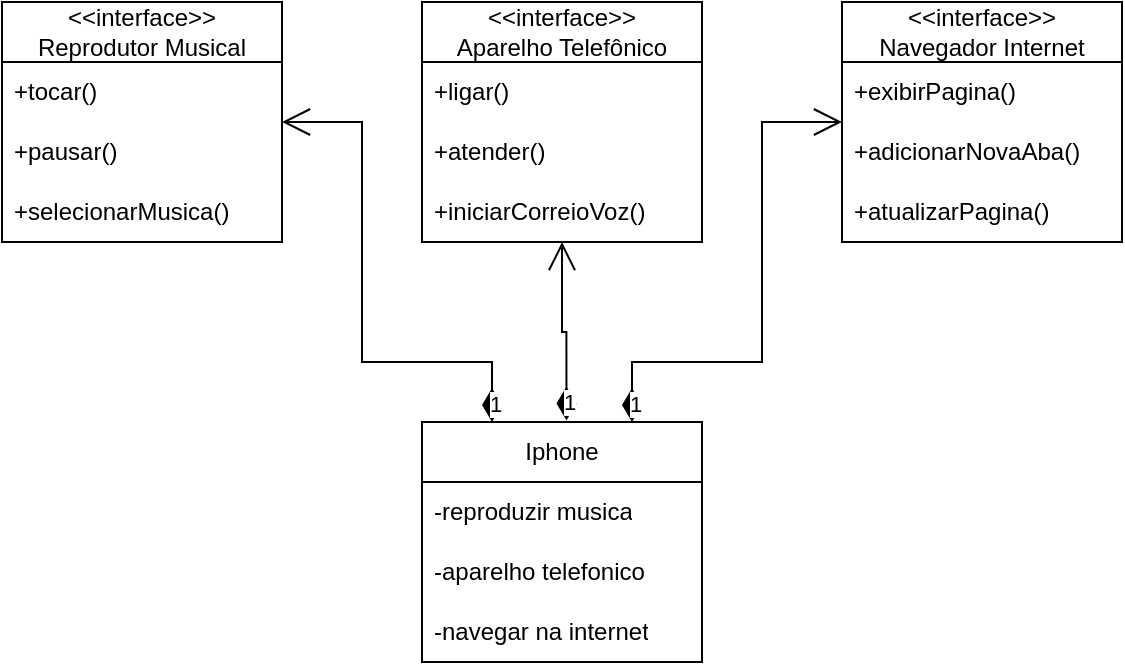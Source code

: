 <mxfile version="21.6.9" type="github">
  <diagram name="Página-1" id="Pz0PYlMPODeTZLWNj3xW">
    <mxGraphModel dx="961" dy="639" grid="1" gridSize="10" guides="1" tooltips="1" connect="1" arrows="1" fold="1" page="1" pageScale="1" pageWidth="827" pageHeight="1169" math="0" shadow="0">
      <root>
        <mxCell id="0" />
        <mxCell id="1" parent="0" />
        <mxCell id="9VrkHrukIKkWximv_kcS-3" value="Iphone" style="swimlane;fontStyle=0;childLayout=stackLayout;horizontal=1;startSize=30;horizontalStack=0;resizeParent=1;resizeParentMax=0;resizeLast=0;collapsible=1;marginBottom=0;whiteSpace=wrap;html=1;" vertex="1" parent="1">
          <mxGeometry x="360" y="390" width="140" height="120" as="geometry" />
        </mxCell>
        <mxCell id="9VrkHrukIKkWximv_kcS-4" value="-reproduzir musica" style="text;strokeColor=none;fillColor=none;align=left;verticalAlign=middle;spacingLeft=4;spacingRight=4;overflow=hidden;points=[[0,0.5],[1,0.5]];portConstraint=eastwest;rotatable=0;whiteSpace=wrap;html=1;" vertex="1" parent="9VrkHrukIKkWximv_kcS-3">
          <mxGeometry y="30" width="140" height="30" as="geometry" />
        </mxCell>
        <mxCell id="9VrkHrukIKkWximv_kcS-5" value="-aparelho telefonico" style="text;strokeColor=none;fillColor=none;align=left;verticalAlign=middle;spacingLeft=4;spacingRight=4;overflow=hidden;points=[[0,0.5],[1,0.5]];portConstraint=eastwest;rotatable=0;whiteSpace=wrap;html=1;" vertex="1" parent="9VrkHrukIKkWximv_kcS-3">
          <mxGeometry y="60" width="140" height="30" as="geometry" />
        </mxCell>
        <mxCell id="9VrkHrukIKkWximv_kcS-6" value="-navegar na internet" style="text;strokeColor=none;fillColor=none;align=left;verticalAlign=middle;spacingLeft=4;spacingRight=4;overflow=hidden;points=[[0,0.5],[1,0.5]];portConstraint=eastwest;rotatable=0;whiteSpace=wrap;html=1;" vertex="1" parent="9VrkHrukIKkWximv_kcS-3">
          <mxGeometry y="90" width="140" height="30" as="geometry" />
        </mxCell>
        <mxCell id="9VrkHrukIKkWximv_kcS-7" value="&amp;lt;&amp;lt;interface&amp;gt;&amp;gt;&lt;br&gt;Reprodutor Musical" style="swimlane;fontStyle=0;childLayout=stackLayout;horizontal=1;startSize=30;horizontalStack=0;resizeParent=1;resizeParentMax=0;resizeLast=0;collapsible=1;marginBottom=0;whiteSpace=wrap;html=1;" vertex="1" parent="1">
          <mxGeometry x="150" y="180" width="140" height="120" as="geometry" />
        </mxCell>
        <mxCell id="9VrkHrukIKkWximv_kcS-8" value="+tocar()" style="text;strokeColor=none;fillColor=none;align=left;verticalAlign=middle;spacingLeft=4;spacingRight=4;overflow=hidden;points=[[0,0.5],[1,0.5]];portConstraint=eastwest;rotatable=0;whiteSpace=wrap;html=1;" vertex="1" parent="9VrkHrukIKkWximv_kcS-7">
          <mxGeometry y="30" width="140" height="30" as="geometry" />
        </mxCell>
        <mxCell id="9VrkHrukIKkWximv_kcS-9" value="+pausar()" style="text;strokeColor=none;fillColor=none;align=left;verticalAlign=middle;spacingLeft=4;spacingRight=4;overflow=hidden;points=[[0,0.5],[1,0.5]];portConstraint=eastwest;rotatable=0;whiteSpace=wrap;html=1;" vertex="1" parent="9VrkHrukIKkWximv_kcS-7">
          <mxGeometry y="60" width="140" height="30" as="geometry" />
        </mxCell>
        <mxCell id="9VrkHrukIKkWximv_kcS-10" value="+selecionarMusica()" style="text;strokeColor=none;fillColor=none;align=left;verticalAlign=middle;spacingLeft=4;spacingRight=4;overflow=hidden;points=[[0,0.5],[1,0.5]];portConstraint=eastwest;rotatable=0;whiteSpace=wrap;html=1;" vertex="1" parent="9VrkHrukIKkWximv_kcS-7">
          <mxGeometry y="90" width="140" height="30" as="geometry" />
        </mxCell>
        <mxCell id="9VrkHrukIKkWximv_kcS-11" value="&amp;lt;&amp;lt;interface&amp;gt;&amp;gt;&lt;br&gt;Aparelho Telefônico" style="swimlane;fontStyle=0;childLayout=stackLayout;horizontal=1;startSize=30;horizontalStack=0;resizeParent=1;resizeParentMax=0;resizeLast=0;collapsible=1;marginBottom=0;whiteSpace=wrap;html=1;" vertex="1" parent="1">
          <mxGeometry x="360" y="180" width="140" height="120" as="geometry" />
        </mxCell>
        <mxCell id="9VrkHrukIKkWximv_kcS-12" value="+ligar()" style="text;strokeColor=none;fillColor=none;align=left;verticalAlign=middle;spacingLeft=4;spacingRight=4;overflow=hidden;points=[[0,0.5],[1,0.5]];portConstraint=eastwest;rotatable=0;whiteSpace=wrap;html=1;" vertex="1" parent="9VrkHrukIKkWximv_kcS-11">
          <mxGeometry y="30" width="140" height="30" as="geometry" />
        </mxCell>
        <mxCell id="9VrkHrukIKkWximv_kcS-13" value="+atender()" style="text;strokeColor=none;fillColor=none;align=left;verticalAlign=middle;spacingLeft=4;spacingRight=4;overflow=hidden;points=[[0,0.5],[1,0.5]];portConstraint=eastwest;rotatable=0;whiteSpace=wrap;html=1;" vertex="1" parent="9VrkHrukIKkWximv_kcS-11">
          <mxGeometry y="60" width="140" height="30" as="geometry" />
        </mxCell>
        <mxCell id="9VrkHrukIKkWximv_kcS-14" value="+iniciarCorreioVoz()" style="text;strokeColor=none;fillColor=none;align=left;verticalAlign=middle;spacingLeft=4;spacingRight=4;overflow=hidden;points=[[0,0.5],[1,0.5]];portConstraint=eastwest;rotatable=0;whiteSpace=wrap;html=1;" vertex="1" parent="9VrkHrukIKkWximv_kcS-11">
          <mxGeometry y="90" width="140" height="30" as="geometry" />
        </mxCell>
        <mxCell id="9VrkHrukIKkWximv_kcS-15" value="&amp;lt;&amp;lt;interface&amp;gt;&amp;gt;&lt;br&gt;Navegador&amp;nbsp;Internet" style="swimlane;fontStyle=0;childLayout=stackLayout;horizontal=1;startSize=30;horizontalStack=0;resizeParent=1;resizeParentMax=0;resizeLast=0;collapsible=1;marginBottom=0;whiteSpace=wrap;html=1;" vertex="1" parent="1">
          <mxGeometry x="570" y="180" width="140" height="120" as="geometry" />
        </mxCell>
        <mxCell id="9VrkHrukIKkWximv_kcS-16" value="+exibirPagina()" style="text;strokeColor=none;fillColor=none;align=left;verticalAlign=middle;spacingLeft=4;spacingRight=4;overflow=hidden;points=[[0,0.5],[1,0.5]];portConstraint=eastwest;rotatable=0;whiteSpace=wrap;html=1;" vertex="1" parent="9VrkHrukIKkWximv_kcS-15">
          <mxGeometry y="30" width="140" height="30" as="geometry" />
        </mxCell>
        <mxCell id="9VrkHrukIKkWximv_kcS-17" value="+adicionarNovaAba()" style="text;strokeColor=none;fillColor=none;align=left;verticalAlign=middle;spacingLeft=4;spacingRight=4;overflow=hidden;points=[[0,0.5],[1,0.5]];portConstraint=eastwest;rotatable=0;whiteSpace=wrap;html=1;" vertex="1" parent="9VrkHrukIKkWximv_kcS-15">
          <mxGeometry y="60" width="140" height="30" as="geometry" />
        </mxCell>
        <mxCell id="9VrkHrukIKkWximv_kcS-18" value="+atualizarPagina()" style="text;strokeColor=none;fillColor=none;align=left;verticalAlign=middle;spacingLeft=4;spacingRight=4;overflow=hidden;points=[[0,0.5],[1,0.5]];portConstraint=eastwest;rotatable=0;whiteSpace=wrap;html=1;" vertex="1" parent="9VrkHrukIKkWximv_kcS-15">
          <mxGeometry y="90" width="140" height="30" as="geometry" />
        </mxCell>
        <mxCell id="9VrkHrukIKkWximv_kcS-22" value="1" style="endArrow=open;html=1;endSize=12;startArrow=diamondThin;startSize=14;startFill=1;edgeStyle=orthogonalEdgeStyle;align=left;verticalAlign=bottom;rounded=0;exitX=0.25;exitY=0;exitDx=0;exitDy=0;" edge="1" parent="1" source="9VrkHrukIKkWximv_kcS-3" target="9VrkHrukIKkWximv_kcS-7">
          <mxGeometry x="-1" y="3" relative="1" as="geometry">
            <mxPoint x="254" y="350" as="sourcePoint" />
            <mxPoint x="310" y="310" as="targetPoint" />
            <Array as="points">
              <mxPoint x="395" y="360" />
              <mxPoint x="330" y="360" />
              <mxPoint x="330" y="240" />
            </Array>
          </mxGeometry>
        </mxCell>
        <mxCell id="9VrkHrukIKkWximv_kcS-23" value="1" style="endArrow=open;html=1;endSize=12;startArrow=diamondThin;startSize=14;startFill=1;edgeStyle=orthogonalEdgeStyle;align=left;verticalAlign=bottom;rounded=0;exitX=0.516;exitY=-0.006;exitDx=0;exitDy=0;exitPerimeter=0;" edge="1" parent="1" source="9VrkHrukIKkWximv_kcS-3" target="9VrkHrukIKkWximv_kcS-11">
          <mxGeometry x="-1" y="3" relative="1" as="geometry">
            <mxPoint x="410" y="360" as="sourcePoint" />
            <mxPoint x="570" y="360" as="targetPoint" />
            <Array as="points">
              <mxPoint x="432" y="345" />
            </Array>
          </mxGeometry>
        </mxCell>
        <mxCell id="9VrkHrukIKkWximv_kcS-24" value="1" style="endArrow=open;html=1;endSize=12;startArrow=diamondThin;startSize=14;startFill=1;edgeStyle=orthogonalEdgeStyle;align=left;verticalAlign=bottom;rounded=0;exitX=0.75;exitY=0;exitDx=0;exitDy=0;" edge="1" parent="1" source="9VrkHrukIKkWximv_kcS-3" target="9VrkHrukIKkWximv_kcS-15">
          <mxGeometry x="-1" y="3" relative="1" as="geometry">
            <mxPoint x="390" y="330" as="sourcePoint" />
            <mxPoint x="550" y="330" as="targetPoint" />
            <Array as="points">
              <mxPoint x="465" y="360" />
              <mxPoint x="530" y="360" />
              <mxPoint x="530" y="240" />
            </Array>
          </mxGeometry>
        </mxCell>
      </root>
    </mxGraphModel>
  </diagram>
</mxfile>
